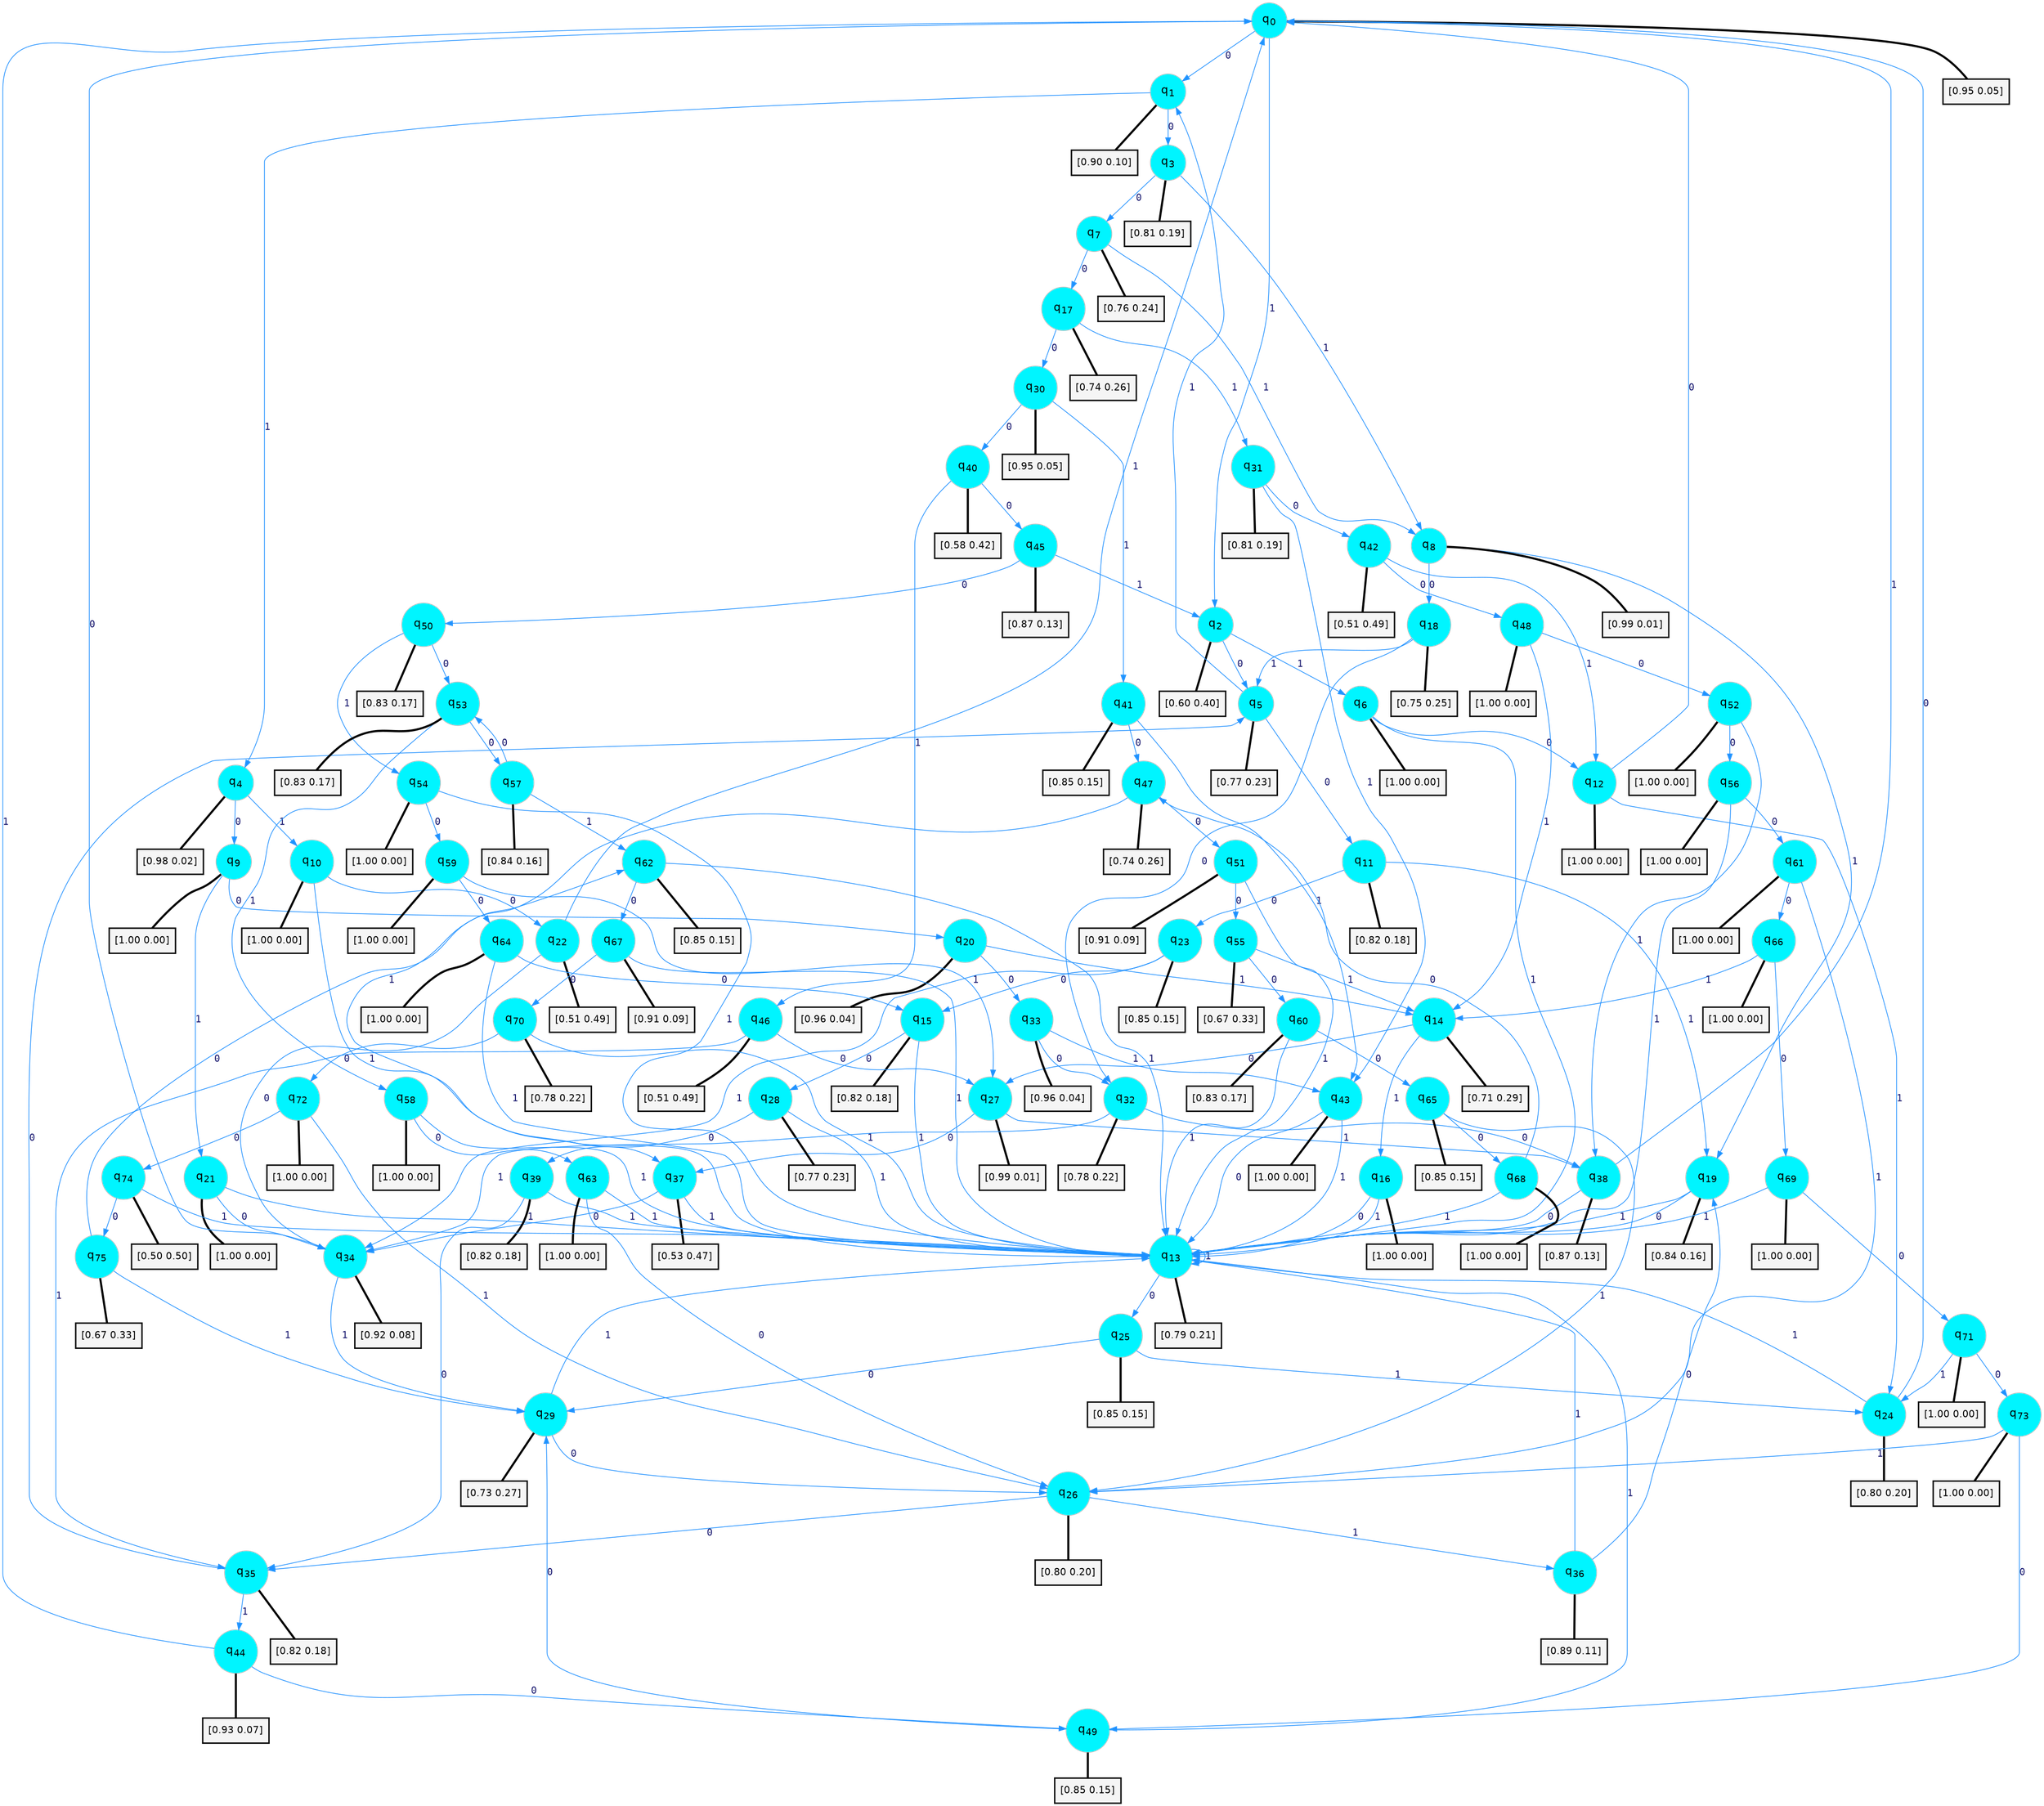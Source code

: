 digraph G {
graph [
bgcolor=transparent, dpi=300, rankdir=TD, size="40,25"];
node [
color=gray, fillcolor=turquoise1, fontcolor=black, fontname=Helvetica, fontsize=16, fontweight=bold, shape=circle, style=filled];
edge [
arrowsize=1, color=dodgerblue1, fontcolor=midnightblue, fontname=courier, fontweight=bold, penwidth=1, style=solid, weight=20];
0[label=<q<SUB>0</SUB>>];
1[label=<q<SUB>1</SUB>>];
2[label=<q<SUB>2</SUB>>];
3[label=<q<SUB>3</SUB>>];
4[label=<q<SUB>4</SUB>>];
5[label=<q<SUB>5</SUB>>];
6[label=<q<SUB>6</SUB>>];
7[label=<q<SUB>7</SUB>>];
8[label=<q<SUB>8</SUB>>];
9[label=<q<SUB>9</SUB>>];
10[label=<q<SUB>10</SUB>>];
11[label=<q<SUB>11</SUB>>];
12[label=<q<SUB>12</SUB>>];
13[label=<q<SUB>13</SUB>>];
14[label=<q<SUB>14</SUB>>];
15[label=<q<SUB>15</SUB>>];
16[label=<q<SUB>16</SUB>>];
17[label=<q<SUB>17</SUB>>];
18[label=<q<SUB>18</SUB>>];
19[label=<q<SUB>19</SUB>>];
20[label=<q<SUB>20</SUB>>];
21[label=<q<SUB>21</SUB>>];
22[label=<q<SUB>22</SUB>>];
23[label=<q<SUB>23</SUB>>];
24[label=<q<SUB>24</SUB>>];
25[label=<q<SUB>25</SUB>>];
26[label=<q<SUB>26</SUB>>];
27[label=<q<SUB>27</SUB>>];
28[label=<q<SUB>28</SUB>>];
29[label=<q<SUB>29</SUB>>];
30[label=<q<SUB>30</SUB>>];
31[label=<q<SUB>31</SUB>>];
32[label=<q<SUB>32</SUB>>];
33[label=<q<SUB>33</SUB>>];
34[label=<q<SUB>34</SUB>>];
35[label=<q<SUB>35</SUB>>];
36[label=<q<SUB>36</SUB>>];
37[label=<q<SUB>37</SUB>>];
38[label=<q<SUB>38</SUB>>];
39[label=<q<SUB>39</SUB>>];
40[label=<q<SUB>40</SUB>>];
41[label=<q<SUB>41</SUB>>];
42[label=<q<SUB>42</SUB>>];
43[label=<q<SUB>43</SUB>>];
44[label=<q<SUB>44</SUB>>];
45[label=<q<SUB>45</SUB>>];
46[label=<q<SUB>46</SUB>>];
47[label=<q<SUB>47</SUB>>];
48[label=<q<SUB>48</SUB>>];
49[label=<q<SUB>49</SUB>>];
50[label=<q<SUB>50</SUB>>];
51[label=<q<SUB>51</SUB>>];
52[label=<q<SUB>52</SUB>>];
53[label=<q<SUB>53</SUB>>];
54[label=<q<SUB>54</SUB>>];
55[label=<q<SUB>55</SUB>>];
56[label=<q<SUB>56</SUB>>];
57[label=<q<SUB>57</SUB>>];
58[label=<q<SUB>58</SUB>>];
59[label=<q<SUB>59</SUB>>];
60[label=<q<SUB>60</SUB>>];
61[label=<q<SUB>61</SUB>>];
62[label=<q<SUB>62</SUB>>];
63[label=<q<SUB>63</SUB>>];
64[label=<q<SUB>64</SUB>>];
65[label=<q<SUB>65</SUB>>];
66[label=<q<SUB>66</SUB>>];
67[label=<q<SUB>67</SUB>>];
68[label=<q<SUB>68</SUB>>];
69[label=<q<SUB>69</SUB>>];
70[label=<q<SUB>70</SUB>>];
71[label=<q<SUB>71</SUB>>];
72[label=<q<SUB>72</SUB>>];
73[label=<q<SUB>73</SUB>>];
74[label=<q<SUB>74</SUB>>];
75[label=<q<SUB>75</SUB>>];
76[label="[0.95 0.05]", shape=box,fontcolor=black, fontname=Helvetica, fontsize=14, penwidth=2, fillcolor=whitesmoke,color=black];
77[label="[0.90 0.10]", shape=box,fontcolor=black, fontname=Helvetica, fontsize=14, penwidth=2, fillcolor=whitesmoke,color=black];
78[label="[0.60 0.40]", shape=box,fontcolor=black, fontname=Helvetica, fontsize=14, penwidth=2, fillcolor=whitesmoke,color=black];
79[label="[0.81 0.19]", shape=box,fontcolor=black, fontname=Helvetica, fontsize=14, penwidth=2, fillcolor=whitesmoke,color=black];
80[label="[0.98 0.02]", shape=box,fontcolor=black, fontname=Helvetica, fontsize=14, penwidth=2, fillcolor=whitesmoke,color=black];
81[label="[0.77 0.23]", shape=box,fontcolor=black, fontname=Helvetica, fontsize=14, penwidth=2, fillcolor=whitesmoke,color=black];
82[label="[1.00 0.00]", shape=box,fontcolor=black, fontname=Helvetica, fontsize=14, penwidth=2, fillcolor=whitesmoke,color=black];
83[label="[0.76 0.24]", shape=box,fontcolor=black, fontname=Helvetica, fontsize=14, penwidth=2, fillcolor=whitesmoke,color=black];
84[label="[0.99 0.01]", shape=box,fontcolor=black, fontname=Helvetica, fontsize=14, penwidth=2, fillcolor=whitesmoke,color=black];
85[label="[1.00 0.00]", shape=box,fontcolor=black, fontname=Helvetica, fontsize=14, penwidth=2, fillcolor=whitesmoke,color=black];
86[label="[1.00 0.00]", shape=box,fontcolor=black, fontname=Helvetica, fontsize=14, penwidth=2, fillcolor=whitesmoke,color=black];
87[label="[0.82 0.18]", shape=box,fontcolor=black, fontname=Helvetica, fontsize=14, penwidth=2, fillcolor=whitesmoke,color=black];
88[label="[1.00 0.00]", shape=box,fontcolor=black, fontname=Helvetica, fontsize=14, penwidth=2, fillcolor=whitesmoke,color=black];
89[label="[0.79 0.21]", shape=box,fontcolor=black, fontname=Helvetica, fontsize=14, penwidth=2, fillcolor=whitesmoke,color=black];
90[label="[0.71 0.29]", shape=box,fontcolor=black, fontname=Helvetica, fontsize=14, penwidth=2, fillcolor=whitesmoke,color=black];
91[label="[0.82 0.18]", shape=box,fontcolor=black, fontname=Helvetica, fontsize=14, penwidth=2, fillcolor=whitesmoke,color=black];
92[label="[1.00 0.00]", shape=box,fontcolor=black, fontname=Helvetica, fontsize=14, penwidth=2, fillcolor=whitesmoke,color=black];
93[label="[0.74 0.26]", shape=box,fontcolor=black, fontname=Helvetica, fontsize=14, penwidth=2, fillcolor=whitesmoke,color=black];
94[label="[0.75 0.25]", shape=box,fontcolor=black, fontname=Helvetica, fontsize=14, penwidth=2, fillcolor=whitesmoke,color=black];
95[label="[0.84 0.16]", shape=box,fontcolor=black, fontname=Helvetica, fontsize=14, penwidth=2, fillcolor=whitesmoke,color=black];
96[label="[0.96 0.04]", shape=box,fontcolor=black, fontname=Helvetica, fontsize=14, penwidth=2, fillcolor=whitesmoke,color=black];
97[label="[1.00 0.00]", shape=box,fontcolor=black, fontname=Helvetica, fontsize=14, penwidth=2, fillcolor=whitesmoke,color=black];
98[label="[0.51 0.49]", shape=box,fontcolor=black, fontname=Helvetica, fontsize=14, penwidth=2, fillcolor=whitesmoke,color=black];
99[label="[0.85 0.15]", shape=box,fontcolor=black, fontname=Helvetica, fontsize=14, penwidth=2, fillcolor=whitesmoke,color=black];
100[label="[0.80 0.20]", shape=box,fontcolor=black, fontname=Helvetica, fontsize=14, penwidth=2, fillcolor=whitesmoke,color=black];
101[label="[0.85 0.15]", shape=box,fontcolor=black, fontname=Helvetica, fontsize=14, penwidth=2, fillcolor=whitesmoke,color=black];
102[label="[0.80 0.20]", shape=box,fontcolor=black, fontname=Helvetica, fontsize=14, penwidth=2, fillcolor=whitesmoke,color=black];
103[label="[0.99 0.01]", shape=box,fontcolor=black, fontname=Helvetica, fontsize=14, penwidth=2, fillcolor=whitesmoke,color=black];
104[label="[0.77 0.23]", shape=box,fontcolor=black, fontname=Helvetica, fontsize=14, penwidth=2, fillcolor=whitesmoke,color=black];
105[label="[0.73 0.27]", shape=box,fontcolor=black, fontname=Helvetica, fontsize=14, penwidth=2, fillcolor=whitesmoke,color=black];
106[label="[0.95 0.05]", shape=box,fontcolor=black, fontname=Helvetica, fontsize=14, penwidth=2, fillcolor=whitesmoke,color=black];
107[label="[0.81 0.19]", shape=box,fontcolor=black, fontname=Helvetica, fontsize=14, penwidth=2, fillcolor=whitesmoke,color=black];
108[label="[0.78 0.22]", shape=box,fontcolor=black, fontname=Helvetica, fontsize=14, penwidth=2, fillcolor=whitesmoke,color=black];
109[label="[0.96 0.04]", shape=box,fontcolor=black, fontname=Helvetica, fontsize=14, penwidth=2, fillcolor=whitesmoke,color=black];
110[label="[0.92 0.08]", shape=box,fontcolor=black, fontname=Helvetica, fontsize=14, penwidth=2, fillcolor=whitesmoke,color=black];
111[label="[0.82 0.18]", shape=box,fontcolor=black, fontname=Helvetica, fontsize=14, penwidth=2, fillcolor=whitesmoke,color=black];
112[label="[0.89 0.11]", shape=box,fontcolor=black, fontname=Helvetica, fontsize=14, penwidth=2, fillcolor=whitesmoke,color=black];
113[label="[0.53 0.47]", shape=box,fontcolor=black, fontname=Helvetica, fontsize=14, penwidth=2, fillcolor=whitesmoke,color=black];
114[label="[0.87 0.13]", shape=box,fontcolor=black, fontname=Helvetica, fontsize=14, penwidth=2, fillcolor=whitesmoke,color=black];
115[label="[0.82 0.18]", shape=box,fontcolor=black, fontname=Helvetica, fontsize=14, penwidth=2, fillcolor=whitesmoke,color=black];
116[label="[0.58 0.42]", shape=box,fontcolor=black, fontname=Helvetica, fontsize=14, penwidth=2, fillcolor=whitesmoke,color=black];
117[label="[0.85 0.15]", shape=box,fontcolor=black, fontname=Helvetica, fontsize=14, penwidth=2, fillcolor=whitesmoke,color=black];
118[label="[0.51 0.49]", shape=box,fontcolor=black, fontname=Helvetica, fontsize=14, penwidth=2, fillcolor=whitesmoke,color=black];
119[label="[1.00 0.00]", shape=box,fontcolor=black, fontname=Helvetica, fontsize=14, penwidth=2, fillcolor=whitesmoke,color=black];
120[label="[0.93 0.07]", shape=box,fontcolor=black, fontname=Helvetica, fontsize=14, penwidth=2, fillcolor=whitesmoke,color=black];
121[label="[0.87 0.13]", shape=box,fontcolor=black, fontname=Helvetica, fontsize=14, penwidth=2, fillcolor=whitesmoke,color=black];
122[label="[0.51 0.49]", shape=box,fontcolor=black, fontname=Helvetica, fontsize=14, penwidth=2, fillcolor=whitesmoke,color=black];
123[label="[0.74 0.26]", shape=box,fontcolor=black, fontname=Helvetica, fontsize=14, penwidth=2, fillcolor=whitesmoke,color=black];
124[label="[1.00 0.00]", shape=box,fontcolor=black, fontname=Helvetica, fontsize=14, penwidth=2, fillcolor=whitesmoke,color=black];
125[label="[0.85 0.15]", shape=box,fontcolor=black, fontname=Helvetica, fontsize=14, penwidth=2, fillcolor=whitesmoke,color=black];
126[label="[0.83 0.17]", shape=box,fontcolor=black, fontname=Helvetica, fontsize=14, penwidth=2, fillcolor=whitesmoke,color=black];
127[label="[0.91 0.09]", shape=box,fontcolor=black, fontname=Helvetica, fontsize=14, penwidth=2, fillcolor=whitesmoke,color=black];
128[label="[1.00 0.00]", shape=box,fontcolor=black, fontname=Helvetica, fontsize=14, penwidth=2, fillcolor=whitesmoke,color=black];
129[label="[0.83 0.17]", shape=box,fontcolor=black, fontname=Helvetica, fontsize=14, penwidth=2, fillcolor=whitesmoke,color=black];
130[label="[1.00 0.00]", shape=box,fontcolor=black, fontname=Helvetica, fontsize=14, penwidth=2, fillcolor=whitesmoke,color=black];
131[label="[0.67 0.33]", shape=box,fontcolor=black, fontname=Helvetica, fontsize=14, penwidth=2, fillcolor=whitesmoke,color=black];
132[label="[1.00 0.00]", shape=box,fontcolor=black, fontname=Helvetica, fontsize=14, penwidth=2, fillcolor=whitesmoke,color=black];
133[label="[0.84 0.16]", shape=box,fontcolor=black, fontname=Helvetica, fontsize=14, penwidth=2, fillcolor=whitesmoke,color=black];
134[label="[1.00 0.00]", shape=box,fontcolor=black, fontname=Helvetica, fontsize=14, penwidth=2, fillcolor=whitesmoke,color=black];
135[label="[1.00 0.00]", shape=box,fontcolor=black, fontname=Helvetica, fontsize=14, penwidth=2, fillcolor=whitesmoke,color=black];
136[label="[0.83 0.17]", shape=box,fontcolor=black, fontname=Helvetica, fontsize=14, penwidth=2, fillcolor=whitesmoke,color=black];
137[label="[1.00 0.00]", shape=box,fontcolor=black, fontname=Helvetica, fontsize=14, penwidth=2, fillcolor=whitesmoke,color=black];
138[label="[0.85 0.15]", shape=box,fontcolor=black, fontname=Helvetica, fontsize=14, penwidth=2, fillcolor=whitesmoke,color=black];
139[label="[1.00 0.00]", shape=box,fontcolor=black, fontname=Helvetica, fontsize=14, penwidth=2, fillcolor=whitesmoke,color=black];
140[label="[1.00 0.00]", shape=box,fontcolor=black, fontname=Helvetica, fontsize=14, penwidth=2, fillcolor=whitesmoke,color=black];
141[label="[0.85 0.15]", shape=box,fontcolor=black, fontname=Helvetica, fontsize=14, penwidth=2, fillcolor=whitesmoke,color=black];
142[label="[1.00 0.00]", shape=box,fontcolor=black, fontname=Helvetica, fontsize=14, penwidth=2, fillcolor=whitesmoke,color=black];
143[label="[0.91 0.09]", shape=box,fontcolor=black, fontname=Helvetica, fontsize=14, penwidth=2, fillcolor=whitesmoke,color=black];
144[label="[1.00 0.00]", shape=box,fontcolor=black, fontname=Helvetica, fontsize=14, penwidth=2, fillcolor=whitesmoke,color=black];
145[label="[1.00 0.00]", shape=box,fontcolor=black, fontname=Helvetica, fontsize=14, penwidth=2, fillcolor=whitesmoke,color=black];
146[label="[0.78 0.22]", shape=box,fontcolor=black, fontname=Helvetica, fontsize=14, penwidth=2, fillcolor=whitesmoke,color=black];
147[label="[1.00 0.00]", shape=box,fontcolor=black, fontname=Helvetica, fontsize=14, penwidth=2, fillcolor=whitesmoke,color=black];
148[label="[1.00 0.00]", shape=box,fontcolor=black, fontname=Helvetica, fontsize=14, penwidth=2, fillcolor=whitesmoke,color=black];
149[label="[1.00 0.00]", shape=box,fontcolor=black, fontname=Helvetica, fontsize=14, penwidth=2, fillcolor=whitesmoke,color=black];
150[label="[0.50 0.50]", shape=box,fontcolor=black, fontname=Helvetica, fontsize=14, penwidth=2, fillcolor=whitesmoke,color=black];
151[label="[0.67 0.33]", shape=box,fontcolor=black, fontname=Helvetica, fontsize=14, penwidth=2, fillcolor=whitesmoke,color=black];
0->1 [label=0];
0->2 [label=1];
0->76 [arrowhead=none, penwidth=3,color=black];
1->3 [label=0];
1->4 [label=1];
1->77 [arrowhead=none, penwidth=3,color=black];
2->5 [label=0];
2->6 [label=1];
2->78 [arrowhead=none, penwidth=3,color=black];
3->7 [label=0];
3->8 [label=1];
3->79 [arrowhead=none, penwidth=3,color=black];
4->9 [label=0];
4->10 [label=1];
4->80 [arrowhead=none, penwidth=3,color=black];
5->11 [label=0];
5->1 [label=1];
5->81 [arrowhead=none, penwidth=3,color=black];
6->12 [label=0];
6->13 [label=1];
6->82 [arrowhead=none, penwidth=3,color=black];
7->17 [label=0];
7->8 [label=1];
7->83 [arrowhead=none, penwidth=3,color=black];
8->18 [label=0];
8->19 [label=1];
8->84 [arrowhead=none, penwidth=3,color=black];
9->20 [label=0];
9->21 [label=1];
9->85 [arrowhead=none, penwidth=3,color=black];
10->22 [label=0];
10->13 [label=1];
10->86 [arrowhead=none, penwidth=3,color=black];
11->23 [label=0];
11->19 [label=1];
11->87 [arrowhead=none, penwidth=3,color=black];
12->0 [label=0];
12->24 [label=1];
12->88 [arrowhead=none, penwidth=3,color=black];
13->25 [label=0];
13->13 [label=1];
13->89 [arrowhead=none, penwidth=3,color=black];
14->27 [label=0];
14->16 [label=1];
14->90 [arrowhead=none, penwidth=3,color=black];
15->28 [label=0];
15->13 [label=1];
15->91 [arrowhead=none, penwidth=3,color=black];
16->13 [label=0];
16->13 [label=1];
16->92 [arrowhead=none, penwidth=3,color=black];
17->30 [label=0];
17->31 [label=1];
17->93 [arrowhead=none, penwidth=3,color=black];
18->32 [label=0];
18->5 [label=1];
18->94 [arrowhead=none, penwidth=3,color=black];
19->13 [label=0];
19->13 [label=1];
19->95 [arrowhead=none, penwidth=3,color=black];
20->33 [label=0];
20->14 [label=1];
20->96 [arrowhead=none, penwidth=3,color=black];
21->34 [label=0];
21->13 [label=1];
21->97 [arrowhead=none, penwidth=3,color=black];
22->34 [label=0];
22->0 [label=1];
22->98 [arrowhead=none, penwidth=3,color=black];
23->15 [label=0];
23->34 [label=1];
23->99 [arrowhead=none, penwidth=3,color=black];
24->0 [label=0];
24->13 [label=1];
24->100 [arrowhead=none, penwidth=3,color=black];
25->29 [label=0];
25->24 [label=1];
25->101 [arrowhead=none, penwidth=3,color=black];
26->35 [label=0];
26->36 [label=1];
26->102 [arrowhead=none, penwidth=3,color=black];
27->37 [label=0];
27->38 [label=1];
27->103 [arrowhead=none, penwidth=3,color=black];
28->39 [label=0];
28->13 [label=1];
28->104 [arrowhead=none, penwidth=3,color=black];
29->26 [label=0];
29->13 [label=1];
29->105 [arrowhead=none, penwidth=3,color=black];
30->40 [label=0];
30->41 [label=1];
30->106 [arrowhead=none, penwidth=3,color=black];
31->42 [label=0];
31->43 [label=1];
31->107 [arrowhead=none, penwidth=3,color=black];
32->38 [label=0];
32->34 [label=1];
32->108 [arrowhead=none, penwidth=3,color=black];
33->32 [label=0];
33->43 [label=1];
33->109 [arrowhead=none, penwidth=3,color=black];
34->0 [label=0];
34->29 [label=1];
34->110 [arrowhead=none, penwidth=3,color=black];
35->5 [label=0];
35->44 [label=1];
35->111 [arrowhead=none, penwidth=3,color=black];
36->19 [label=0];
36->13 [label=1];
36->112 [arrowhead=none, penwidth=3,color=black];
37->34 [label=0];
37->13 [label=1];
37->113 [arrowhead=none, penwidth=3,color=black];
38->13 [label=0];
38->0 [label=1];
38->114 [arrowhead=none, penwidth=3,color=black];
39->35 [label=0];
39->13 [label=1];
39->115 [arrowhead=none, penwidth=3,color=black];
40->45 [label=0];
40->46 [label=1];
40->116 [arrowhead=none, penwidth=3,color=black];
41->47 [label=0];
41->43 [label=1];
41->117 [arrowhead=none, penwidth=3,color=black];
42->48 [label=0];
42->12 [label=1];
42->118 [arrowhead=none, penwidth=3,color=black];
43->13 [label=0];
43->13 [label=1];
43->119 [arrowhead=none, penwidth=3,color=black];
44->49 [label=0];
44->0 [label=1];
44->120 [arrowhead=none, penwidth=3,color=black];
45->50 [label=0];
45->2 [label=1];
45->121 [arrowhead=none, penwidth=3,color=black];
46->27 [label=0];
46->35 [label=1];
46->122 [arrowhead=none, penwidth=3,color=black];
47->51 [label=0];
47->37 [label=1];
47->123 [arrowhead=none, penwidth=3,color=black];
48->52 [label=0];
48->14 [label=1];
48->124 [arrowhead=none, penwidth=3,color=black];
49->29 [label=0];
49->13 [label=1];
49->125 [arrowhead=none, penwidth=3,color=black];
50->53 [label=0];
50->54 [label=1];
50->126 [arrowhead=none, penwidth=3,color=black];
51->55 [label=0];
51->13 [label=1];
51->127 [arrowhead=none, penwidth=3,color=black];
52->56 [label=0];
52->38 [label=1];
52->128 [arrowhead=none, penwidth=3,color=black];
53->57 [label=0];
53->58 [label=1];
53->129 [arrowhead=none, penwidth=3,color=black];
54->59 [label=0];
54->13 [label=1];
54->130 [arrowhead=none, penwidth=3,color=black];
55->60 [label=0];
55->14 [label=1];
55->131 [arrowhead=none, penwidth=3,color=black];
56->61 [label=0];
56->13 [label=1];
56->132 [arrowhead=none, penwidth=3,color=black];
57->53 [label=0];
57->62 [label=1];
57->133 [arrowhead=none, penwidth=3,color=black];
58->63 [label=0];
58->13 [label=1];
58->134 [arrowhead=none, penwidth=3,color=black];
59->64 [label=0];
59->27 [label=1];
59->135 [arrowhead=none, penwidth=3,color=black];
60->65 [label=0];
60->13 [label=1];
60->136 [arrowhead=none, penwidth=3,color=black];
61->66 [label=0];
61->26 [label=1];
61->137 [arrowhead=none, penwidth=3,color=black];
62->67 [label=0];
62->13 [label=1];
62->138 [arrowhead=none, penwidth=3,color=black];
63->26 [label=0];
63->13 [label=1];
63->139 [arrowhead=none, penwidth=3,color=black];
64->15 [label=0];
64->13 [label=1];
64->140 [arrowhead=none, penwidth=3,color=black];
65->68 [label=0];
65->26 [label=1];
65->141 [arrowhead=none, penwidth=3,color=black];
66->69 [label=0];
66->14 [label=1];
66->142 [arrowhead=none, penwidth=3,color=black];
67->70 [label=0];
67->13 [label=1];
67->143 [arrowhead=none, penwidth=3,color=black];
68->47 [label=0];
68->13 [label=1];
68->144 [arrowhead=none, penwidth=3,color=black];
69->71 [label=0];
69->13 [label=1];
69->145 [arrowhead=none, penwidth=3,color=black];
70->72 [label=0];
70->13 [label=1];
70->146 [arrowhead=none, penwidth=3,color=black];
71->73 [label=0];
71->24 [label=1];
71->147 [arrowhead=none, penwidth=3,color=black];
72->74 [label=0];
72->26 [label=1];
72->148 [arrowhead=none, penwidth=3,color=black];
73->49 [label=0];
73->26 [label=1];
73->149 [arrowhead=none, penwidth=3,color=black];
74->75 [label=0];
74->13 [label=1];
74->150 [arrowhead=none, penwidth=3,color=black];
75->62 [label=0];
75->29 [label=1];
75->151 [arrowhead=none, penwidth=3,color=black];
}
